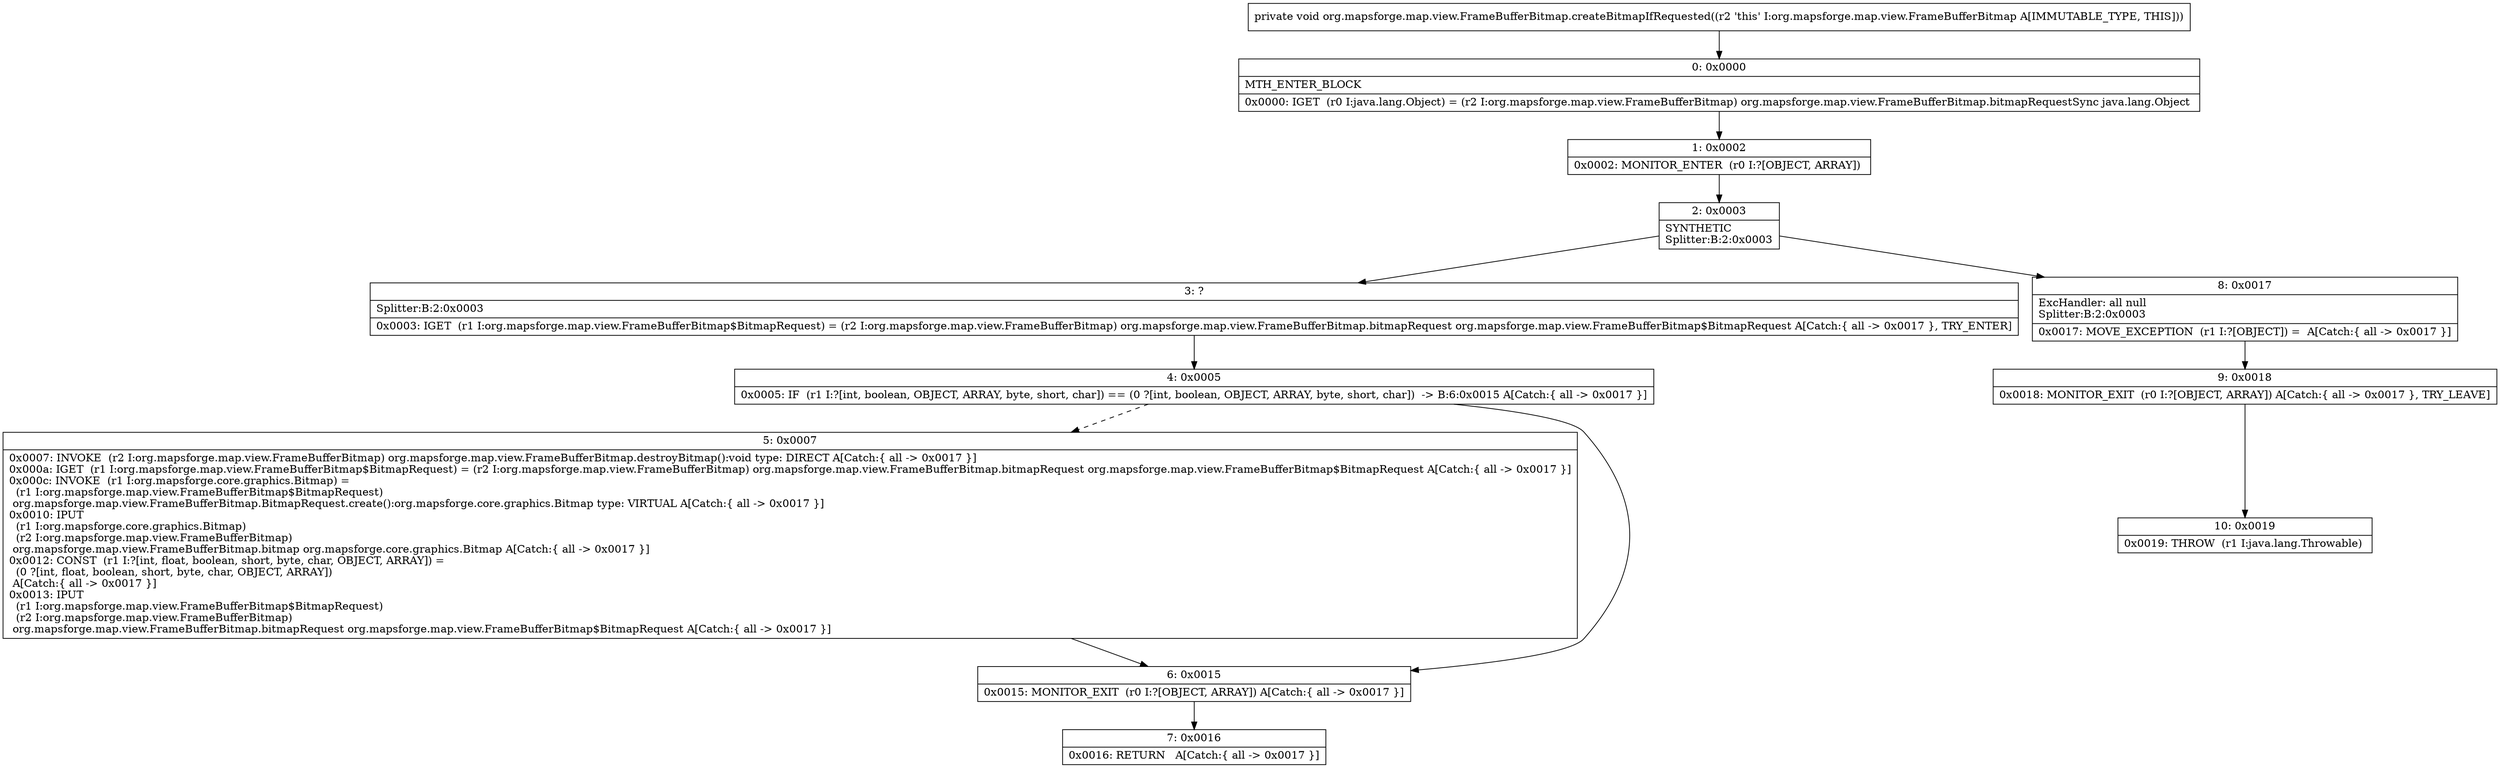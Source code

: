 digraph "CFG fororg.mapsforge.map.view.FrameBufferBitmap.createBitmapIfRequested()V" {
Node_0 [shape=record,label="{0\:\ 0x0000|MTH_ENTER_BLOCK\l|0x0000: IGET  (r0 I:java.lang.Object) = (r2 I:org.mapsforge.map.view.FrameBufferBitmap) org.mapsforge.map.view.FrameBufferBitmap.bitmapRequestSync java.lang.Object \l}"];
Node_1 [shape=record,label="{1\:\ 0x0002|0x0002: MONITOR_ENTER  (r0 I:?[OBJECT, ARRAY]) \l}"];
Node_2 [shape=record,label="{2\:\ 0x0003|SYNTHETIC\lSplitter:B:2:0x0003\l}"];
Node_3 [shape=record,label="{3\:\ ?|Splitter:B:2:0x0003\l|0x0003: IGET  (r1 I:org.mapsforge.map.view.FrameBufferBitmap$BitmapRequest) = (r2 I:org.mapsforge.map.view.FrameBufferBitmap) org.mapsforge.map.view.FrameBufferBitmap.bitmapRequest org.mapsforge.map.view.FrameBufferBitmap$BitmapRequest A[Catch:\{ all \-\> 0x0017 \}, TRY_ENTER]\l}"];
Node_4 [shape=record,label="{4\:\ 0x0005|0x0005: IF  (r1 I:?[int, boolean, OBJECT, ARRAY, byte, short, char]) == (0 ?[int, boolean, OBJECT, ARRAY, byte, short, char])  \-\> B:6:0x0015 A[Catch:\{ all \-\> 0x0017 \}]\l}"];
Node_5 [shape=record,label="{5\:\ 0x0007|0x0007: INVOKE  (r2 I:org.mapsforge.map.view.FrameBufferBitmap) org.mapsforge.map.view.FrameBufferBitmap.destroyBitmap():void type: DIRECT A[Catch:\{ all \-\> 0x0017 \}]\l0x000a: IGET  (r1 I:org.mapsforge.map.view.FrameBufferBitmap$BitmapRequest) = (r2 I:org.mapsforge.map.view.FrameBufferBitmap) org.mapsforge.map.view.FrameBufferBitmap.bitmapRequest org.mapsforge.map.view.FrameBufferBitmap$BitmapRequest A[Catch:\{ all \-\> 0x0017 \}]\l0x000c: INVOKE  (r1 I:org.mapsforge.core.graphics.Bitmap) = \l  (r1 I:org.mapsforge.map.view.FrameBufferBitmap$BitmapRequest)\l org.mapsforge.map.view.FrameBufferBitmap.BitmapRequest.create():org.mapsforge.core.graphics.Bitmap type: VIRTUAL A[Catch:\{ all \-\> 0x0017 \}]\l0x0010: IPUT  \l  (r1 I:org.mapsforge.core.graphics.Bitmap)\l  (r2 I:org.mapsforge.map.view.FrameBufferBitmap)\l org.mapsforge.map.view.FrameBufferBitmap.bitmap org.mapsforge.core.graphics.Bitmap A[Catch:\{ all \-\> 0x0017 \}]\l0x0012: CONST  (r1 I:?[int, float, boolean, short, byte, char, OBJECT, ARRAY]) = \l  (0 ?[int, float, boolean, short, byte, char, OBJECT, ARRAY])\l A[Catch:\{ all \-\> 0x0017 \}]\l0x0013: IPUT  \l  (r1 I:org.mapsforge.map.view.FrameBufferBitmap$BitmapRequest)\l  (r2 I:org.mapsforge.map.view.FrameBufferBitmap)\l org.mapsforge.map.view.FrameBufferBitmap.bitmapRequest org.mapsforge.map.view.FrameBufferBitmap$BitmapRequest A[Catch:\{ all \-\> 0x0017 \}]\l}"];
Node_6 [shape=record,label="{6\:\ 0x0015|0x0015: MONITOR_EXIT  (r0 I:?[OBJECT, ARRAY]) A[Catch:\{ all \-\> 0x0017 \}]\l}"];
Node_7 [shape=record,label="{7\:\ 0x0016|0x0016: RETURN   A[Catch:\{ all \-\> 0x0017 \}]\l}"];
Node_8 [shape=record,label="{8\:\ 0x0017|ExcHandler: all null\lSplitter:B:2:0x0003\l|0x0017: MOVE_EXCEPTION  (r1 I:?[OBJECT]) =  A[Catch:\{ all \-\> 0x0017 \}]\l}"];
Node_9 [shape=record,label="{9\:\ 0x0018|0x0018: MONITOR_EXIT  (r0 I:?[OBJECT, ARRAY]) A[Catch:\{ all \-\> 0x0017 \}, TRY_LEAVE]\l}"];
Node_10 [shape=record,label="{10\:\ 0x0019|0x0019: THROW  (r1 I:java.lang.Throwable) \l}"];
MethodNode[shape=record,label="{private void org.mapsforge.map.view.FrameBufferBitmap.createBitmapIfRequested((r2 'this' I:org.mapsforge.map.view.FrameBufferBitmap A[IMMUTABLE_TYPE, THIS])) }"];
MethodNode -> Node_0;
Node_0 -> Node_1;
Node_1 -> Node_2;
Node_2 -> Node_3;
Node_2 -> Node_8;
Node_3 -> Node_4;
Node_4 -> Node_5[style=dashed];
Node_4 -> Node_6;
Node_5 -> Node_6;
Node_6 -> Node_7;
Node_8 -> Node_9;
Node_9 -> Node_10;
}

